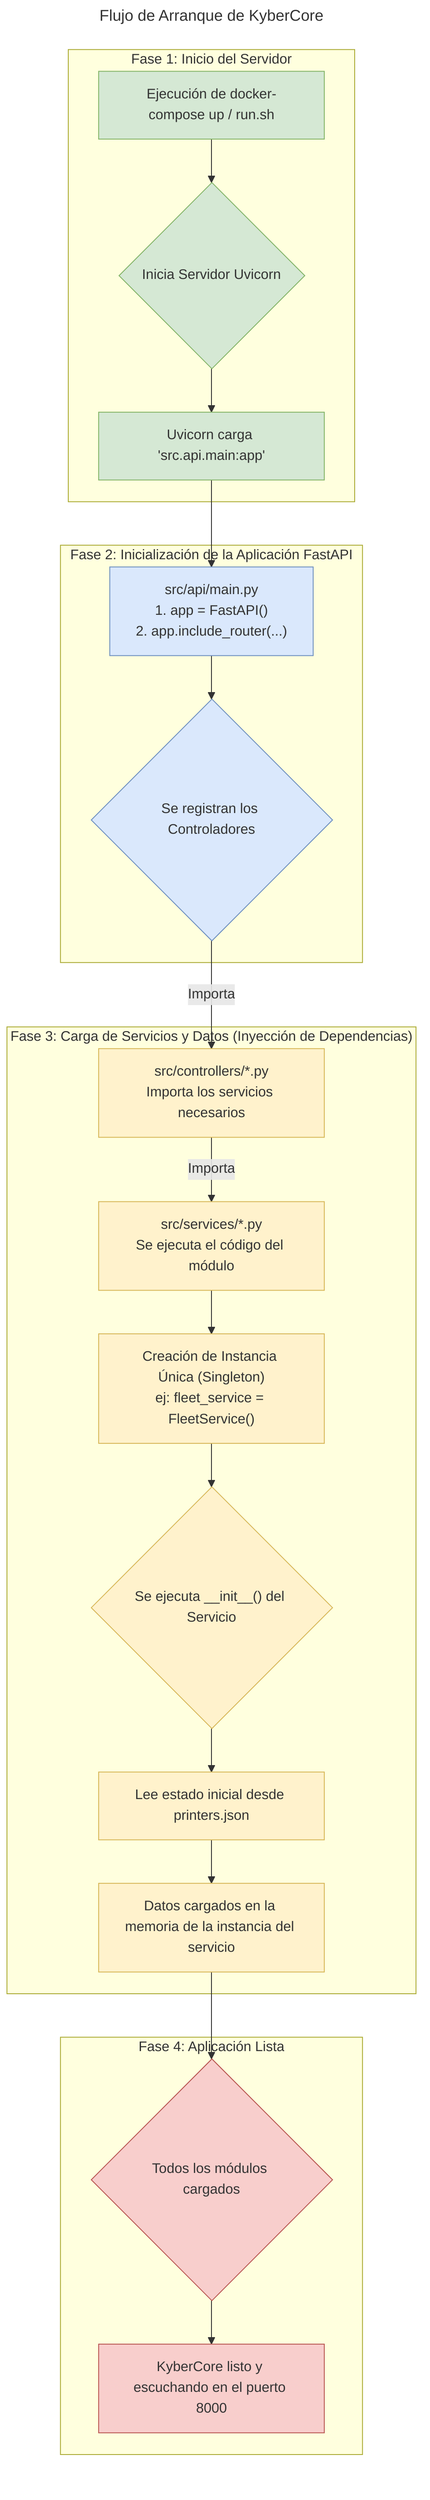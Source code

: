 ---
title: Flujo de Arranque de KyberCore
---
flowchart TD
    subgraph "Fase 1: Inicio del Servidor"
        direction TB
        A["Ejecución de docker-compose up / run.sh"] --> B{"Inicia Servidor Uvicorn"}
        B --> C["Uvicorn carga 'src.api.main:app'"]
    end

    subgraph "Fase 2: Inicialización de la Aplicación FastAPI"
        direction TB
        C --> D["src/api/main.py\n1. app = FastAPI()\n2. app.include_router(...)"]
        D --> E{"Se registran los Controladores"}
    end

    subgraph "Fase 3: Carga de Servicios y Datos (Inyección de Dependencias)"
        direction TB
        E -- "Importa" --> F["src/controllers/*.py\nImporta los servicios necesarios"]
        F -- "Importa" --> G["src/services/*.py\nSe ejecuta el código del módulo"]
        G --> H["Creación de Instancia Única (Singleton)\nej: fleet_service = FleetService()"]
        H --> I{"Se ejecuta __init__() del Servicio"}
        I --> J["Lee estado inicial desde printers.json"]
        J --> K["Datos cargados en la memoria de la instancia del servicio"]
    end

    subgraph "Fase 4: Aplicación Lista"
        direction TB
        K --> L{"Todos los módulos cargados"}
        L --> M["KyberCore listo y escuchando en el puerto 8000"]
    end

    classDef start fill:#d5e8d4,stroke:#82b366;
    classDef app_init fill:#dae8fc,stroke:#6c8ebf;
    classDef services fill:#fff2cc,stroke:#d6b656;
    classDef ready fill:#f8cecc,stroke:#b85450;

    class A,B,C start;
    class D,E app_init;
    class F,G,H,I,J,K services;
    class L,M ready;